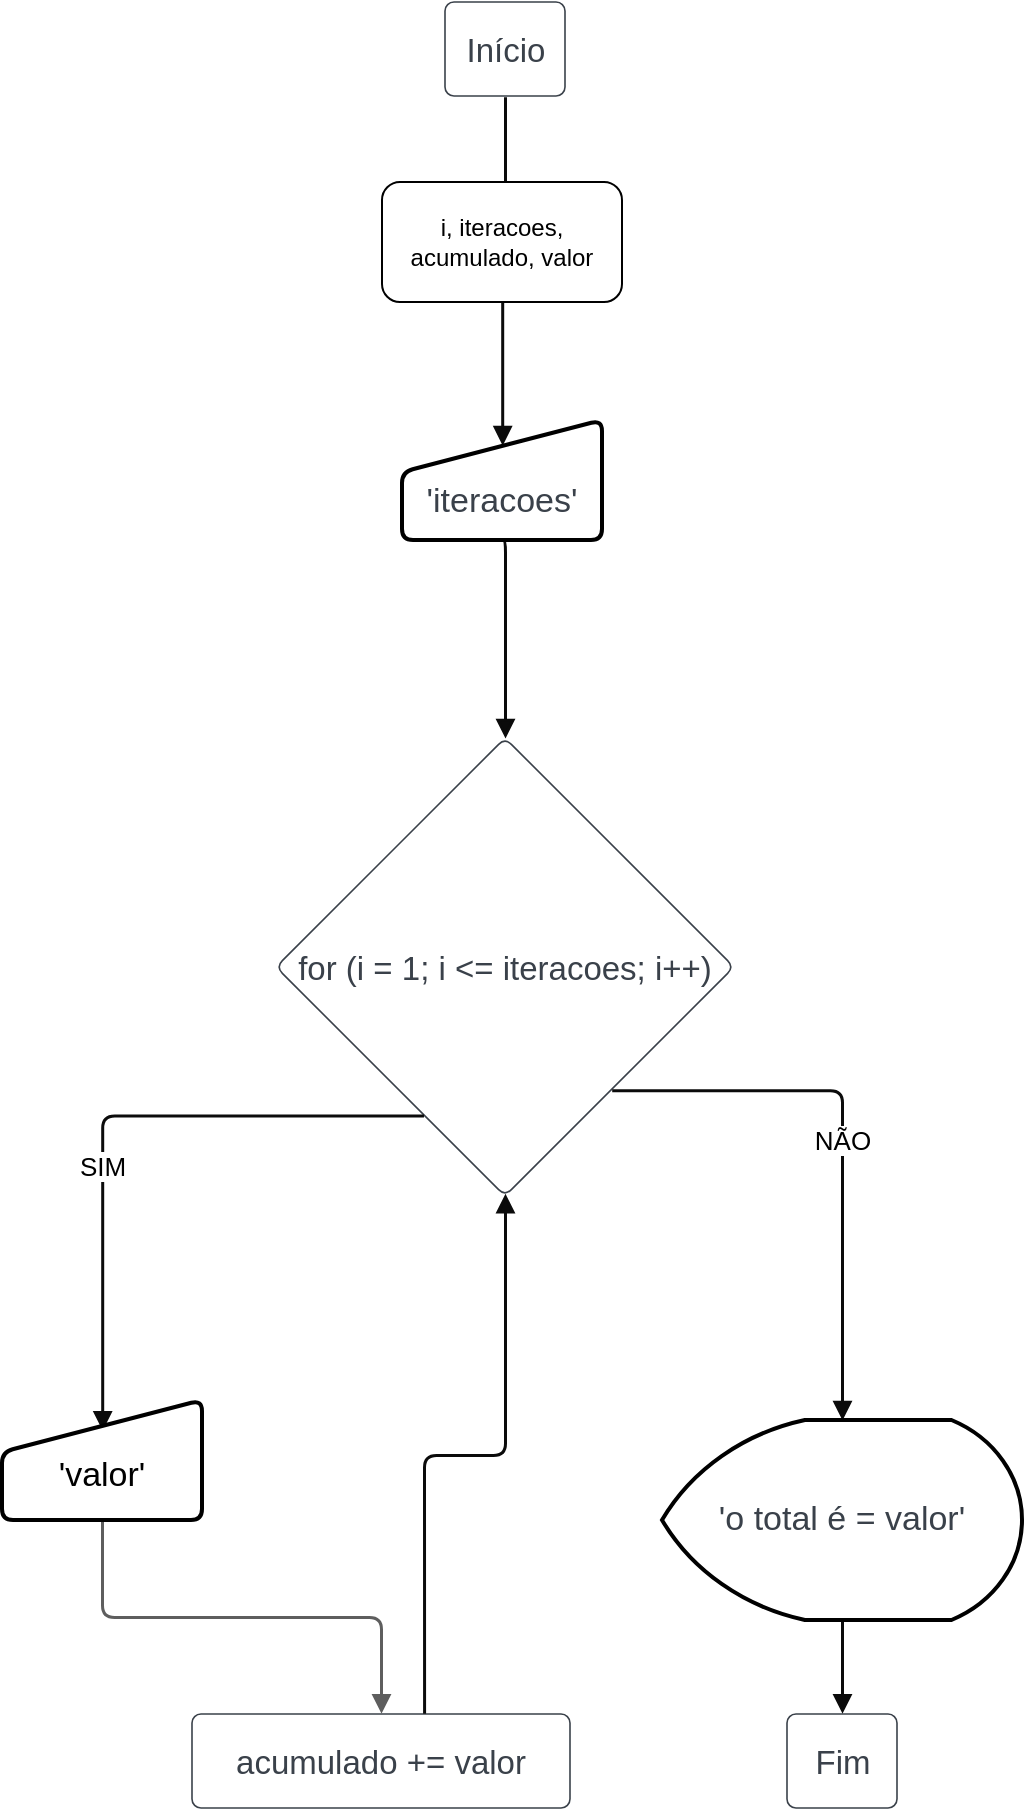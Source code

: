 <mxfile version="24.1.0" type="device">
  <diagram name="Página-1" id="gu3fhxdqkAlDKjK_EN04">
    <mxGraphModel dx="2062" dy="624" grid="1" gridSize="10" guides="1" tooltips="1" connect="1" arrows="1" fold="1" page="1" pageScale="1" pageWidth="827" pageHeight="1169" math="0" shadow="0">
      <root>
        <mxCell id="0" />
        <mxCell id="1" parent="0" />
        <mxCell id="RZWbYUIKII3wOd_r6LVW-1" value="for (i = 1; i &amp;lt;= iteracoes; i++)" style="html=1;overflow=block;blockSpacing=1;whiteSpace=wrap;rhombus;fontSize=16.5;fontColor=#3a414a;align=center;spacing=3.8;strokeColor=#3a414a;rounded=1;absoluteArcSize=1;arcSize=9;fillColor=#ffffff;strokeWidth=0.8;lucidId=uzTmBOEpt5cY;" vertex="1" parent="1">
          <mxGeometry x="-123" y="458" width="229" height="229" as="geometry" />
        </mxCell>
        <mxCell id="RZWbYUIKII3wOd_r6LVW-2" value="acumulado += valor" style="html=1;overflow=block;blockSpacing=1;whiteSpace=wrap;fontSize=16.5;fontColor=#3a414a;align=center;spacing=9;strokeColor=#3a414a;rounded=1;absoluteArcSize=1;arcSize=9;fillColor=#ffffff;strokeWidth=0.8;lucidId=uzTmS87x47qH;" vertex="1" parent="1">
          <mxGeometry x="-165" y="946" width="189" height="47" as="geometry" />
        </mxCell>
        <mxCell id="RZWbYUIKII3wOd_r6LVW-3" value="Início" style="html=1;overflow=block;blockSpacing=1;whiteSpace=wrap;fontSize=16.5;fontColor=#3a414a;align=center;spacing=9;strokeColor=#3a414a;rounded=1;absoluteArcSize=1;arcSize=9;fillColor=#ffffff;strokeWidth=0.8;lucidId=uzTm~UKLL1b.;" vertex="1" parent="1">
          <mxGeometry x="-38.5" y="90" width="60" height="47" as="geometry" />
        </mxCell>
        <mxCell id="RZWbYUIKII3wOd_r6LVW-4" value="Fim" style="html=1;overflow=block;blockSpacing=1;whiteSpace=wrap;fontSize=16.5;fontColor=#3a414a;align=center;spacing=9;strokeColor=#3a414a;rounded=1;absoluteArcSize=1;arcSize=9;fillColor=#ffffff;strokeWidth=0.8;lucidId=uzTmHjrZwmrM;" vertex="1" parent="1">
          <mxGeometry x="132.5" y="946" width="55" height="47" as="geometry" />
        </mxCell>
        <mxCell id="RZWbYUIKII3wOd_r6LVW-5" value="" style="html=1;jettySize=18;whiteSpace=wrap;fontSize=13;strokeColor=#0b0b0b;strokeWidth=1.5;rounded=1;arcSize=12;edgeStyle=orthogonalEdgeStyle;startArrow=none;endArrow=block;endFill=1;exitX=0.5;exitY=1.008;exitPerimeter=0;entryX=0.501;entryY=0.21;entryPerimeter=0;lucidId=uzTmhZoQJvcF;entryDx=0;entryDy=0;" edge="1" parent="1" source="RZWbYUIKII3wOd_r6LVW-3" target="RZWbYUIKII3wOd_r6LVW-21">
          <mxGeometry width="100" height="100" relative="1" as="geometry">
            <Array as="points">
              <mxPoint x="-10" y="224" />
            </Array>
            <mxPoint x="-8" y="302.3" as="targetPoint" />
          </mxGeometry>
        </mxCell>
        <mxCell id="RZWbYUIKII3wOd_r6LVW-6" value="" style="text;html=1;resizable=0;labelBackgroundColor=default;align=center;verticalAlign=middle;fontSize=13;" vertex="1" parent="RZWbYUIKII3wOd_r6LVW-5">
          <mxGeometry relative="1" as="geometry" />
        </mxCell>
        <mxCell id="RZWbYUIKII3wOd_r6LVW-7" value="" style="html=1;jettySize=18;whiteSpace=wrap;fontSize=13;strokeColor=#0b0b0b;strokeWidth=1.5;rounded=1;arcSize=12;edgeStyle=orthogonalEdgeStyle;startArrow=none;endArrow=block;endFill=1;exitX=0.5;exitY=1;lucidId=uzTm~l~Etxxx;exitDx=0;exitDy=0;entryX=0.5;entryY=0;entryDx=0;entryDy=0;" edge="1" parent="1" source="RZWbYUIKII3wOd_r6LVW-21" target="RZWbYUIKII3wOd_r6LVW-1">
          <mxGeometry width="100" height="100" relative="1" as="geometry">
            <Array as="points">
              <mxPoint x="-8" y="359" />
            </Array>
            <mxPoint x="-8" y="387.08" as="sourcePoint" />
            <mxPoint x="80" y="449" as="targetPoint" />
          </mxGeometry>
        </mxCell>
        <mxCell id="RZWbYUIKII3wOd_r6LVW-8" value="" style="text;html=1;resizable=0;labelBackgroundColor=default;align=center;verticalAlign=middle;fontSize=13;" vertex="1" parent="RZWbYUIKII3wOd_r6LVW-7">
          <mxGeometry relative="1" as="geometry" />
        </mxCell>
        <mxCell id="RZWbYUIKII3wOd_r6LVW-9" value="" style="html=1;jettySize=18;whiteSpace=wrap;fontSize=13;strokeColor=#0b0b0b;strokeWidth=1.5;rounded=1;arcSize=12;edgeStyle=orthogonalEdgeStyle;startArrow=none;endArrow=block;endFill=1;exitX=0.322;exitY=0.824;exitPerimeter=0;entryX=0.501;entryY=0.252;entryPerimeter=0;lucidId=uzTm5deyUaOH;entryDx=0;entryDy=0;" edge="1" parent="1" source="RZWbYUIKII3wOd_r6LVW-1" target="RZWbYUIKII3wOd_r6LVW-22">
          <mxGeometry width="100" height="100" relative="1" as="geometry">
            <Array as="points" />
            <mxPoint x="-210" y="798" as="targetPoint" />
          </mxGeometry>
        </mxCell>
        <mxCell id="RZWbYUIKII3wOd_r6LVW-10" value="SIM" style="text;html=1;resizable=0;labelBackgroundColor=default;align=center;verticalAlign=middle;fontSize=13;" vertex="1" parent="RZWbYUIKII3wOd_r6LVW-9">
          <mxGeometry x="0.165" relative="1" as="geometry" />
        </mxCell>
        <mxCell id="RZWbYUIKII3wOd_r6LVW-11" value="" style="html=1;jettySize=18;whiteSpace=wrap;fontSize=13;strokeColor=#0b0b0b;strokeWidth=1.5;rounded=1;arcSize=12;edgeStyle=orthogonalEdgeStyle;startArrow=none;endArrow=block;endFill=1;exitX=0.614;exitY=-0.008;exitPerimeter=0;entryX=0.5;entryY=0.994;entryPerimeter=0;lucidId=uzTmQ.sAPPde;" edge="1" parent="1" source="RZWbYUIKII3wOd_r6LVW-2" target="RZWbYUIKII3wOd_r6LVW-1">
          <mxGeometry width="100" height="100" relative="1" as="geometry">
            <Array as="points" />
          </mxGeometry>
        </mxCell>
        <mxCell id="RZWbYUIKII3wOd_r6LVW-12" value="" style="text;html=1;resizable=0;labelBackgroundColor=default;align=center;verticalAlign=middle;fontSize=13;" vertex="1" parent="RZWbYUIKII3wOd_r6LVW-11">
          <mxGeometry relative="1" as="geometry" />
        </mxCell>
        <mxCell id="RZWbYUIKII3wOd_r6LVW-13" value="" style="html=1;jettySize=18;whiteSpace=wrap;fontSize=13;strokeColor=#0b0b0b;strokeWidth=1.5;rounded=1;arcSize=12;edgeStyle=orthogonalEdgeStyle;startArrow=none;endArrow=block;endFill=1;exitX=0.733;exitY=0.769;exitPerimeter=0;entryX=0.5;entryY=0;entryPerimeter=0;lucidId=uzTmAFgAda.Z;entryDx=0;entryDy=0;" edge="1" parent="1" source="RZWbYUIKII3wOd_r6LVW-1" target="RZWbYUIKII3wOd_r6LVW-23">
          <mxGeometry width="100" height="100" relative="1" as="geometry">
            <Array as="points">
              <mxPoint x="160" y="634" />
            </Array>
            <mxPoint x="167" y="801.92" as="targetPoint" />
          </mxGeometry>
        </mxCell>
        <mxCell id="RZWbYUIKII3wOd_r6LVW-14" value="NÃO" style="text;html=1;resizable=0;labelBackgroundColor=default;align=center;verticalAlign=middle;fontSize=13;" vertex="1" parent="RZWbYUIKII3wOd_r6LVW-13">
          <mxGeometry relative="1" as="geometry" />
        </mxCell>
        <mxCell id="RZWbYUIKII3wOd_r6LVW-15" value="" style="html=1;jettySize=18;whiteSpace=wrap;fontSize=13;strokeColor=#0b0b0b;strokeWidth=1.5;rounded=1;arcSize=12;edgeStyle=orthogonalEdgeStyle;startArrow=none;endArrow=block;endFill=1;exitX=0.5;exitY=1;exitPerimeter=0;entryX=0.5;entryY=-0.008;entryPerimeter=0;lucidId=uzTmHlYV99cj;exitDx=0;exitDy=0;" edge="1" parent="1" source="RZWbYUIKII3wOd_r6LVW-23" target="RZWbYUIKII3wOd_r6LVW-4">
          <mxGeometry width="100" height="100" relative="1" as="geometry">
            <Array as="points" />
            <mxPoint x="167" y="894.17" as="sourcePoint" />
          </mxGeometry>
        </mxCell>
        <mxCell id="RZWbYUIKII3wOd_r6LVW-16" value="" style="text;html=1;resizable=0;labelBackgroundColor=default;align=center;verticalAlign=middle;fontSize=13;" vertex="1" parent="RZWbYUIKII3wOd_r6LVW-15">
          <mxGeometry relative="1" as="geometry" />
        </mxCell>
        <mxCell id="RZWbYUIKII3wOd_r6LVW-20" value="" style="html=1;jettySize=18;whiteSpace=wrap;fontSize=13;strokeColor=#5E5E5E;strokeWidth=1.5;rounded=1;arcSize=12;edgeStyle=orthogonalEdgeStyle;startArrow=none;endArrow=block;endFill=1;exitX=0.5;exitY=1;entryX=0.5;entryY=-0.008;entryPerimeter=0;lucidId=fDTm~teF50XG;exitDx=0;exitDy=0;" edge="1" parent="1" source="RZWbYUIKII3wOd_r6LVW-22" target="RZWbYUIKII3wOd_r6LVW-2">
          <mxGeometry width="100" height="100" relative="1" as="geometry">
            <Array as="points" />
            <mxPoint x="-210" y="880.08" as="sourcePoint" />
          </mxGeometry>
        </mxCell>
        <mxCell id="RZWbYUIKII3wOd_r6LVW-21" value="&lt;div&gt;&lt;span style=&quot;color: rgb(58, 65, 74); font-size: 17px;&quot;&gt;&lt;br&gt;&lt;/span&gt;&lt;/div&gt;&lt;span style=&quot;color: rgb(58, 65, 74); font-size: 17px;&quot;&gt;&#39;iteracoes&#39;&lt;/span&gt;" style="html=1;strokeWidth=2;shape=manualInput;whiteSpace=wrap;rounded=1;size=26;arcSize=11;" vertex="1" parent="1">
          <mxGeometry x="-60" y="299" width="100" height="60" as="geometry" />
        </mxCell>
        <mxCell id="RZWbYUIKII3wOd_r6LVW-22" value="&lt;div&gt;&lt;br&gt;&lt;/div&gt;&lt;div&gt;&lt;font style=&quot;font-size: 17px;&quot;&gt;&#39;valor&#39;&lt;/font&gt;&lt;/div&gt;" style="html=1;strokeWidth=2;shape=manualInput;whiteSpace=wrap;rounded=1;size=26;arcSize=11;" vertex="1" parent="1">
          <mxGeometry x="-260" y="789" width="100" height="60" as="geometry" />
        </mxCell>
        <mxCell id="RZWbYUIKII3wOd_r6LVW-23" value="&lt;span style=&quot;color: rgb(58, 65, 74); font-size: 17px;&quot;&gt;&#39;o total é = valor&#39;&lt;/span&gt;" style="strokeWidth=2;html=1;shape=mxgraph.flowchart.display;whiteSpace=wrap;" vertex="1" parent="1">
          <mxGeometry x="70" y="799" width="180" height="100" as="geometry" />
        </mxCell>
        <mxCell id="RZWbYUIKII3wOd_r6LVW-26" value="i, iteracoes, acumulado, valor" style="rounded=1;whiteSpace=wrap;html=1;" vertex="1" parent="1">
          <mxGeometry x="-70" y="180" width="120" height="60" as="geometry" />
        </mxCell>
      </root>
    </mxGraphModel>
  </diagram>
</mxfile>
